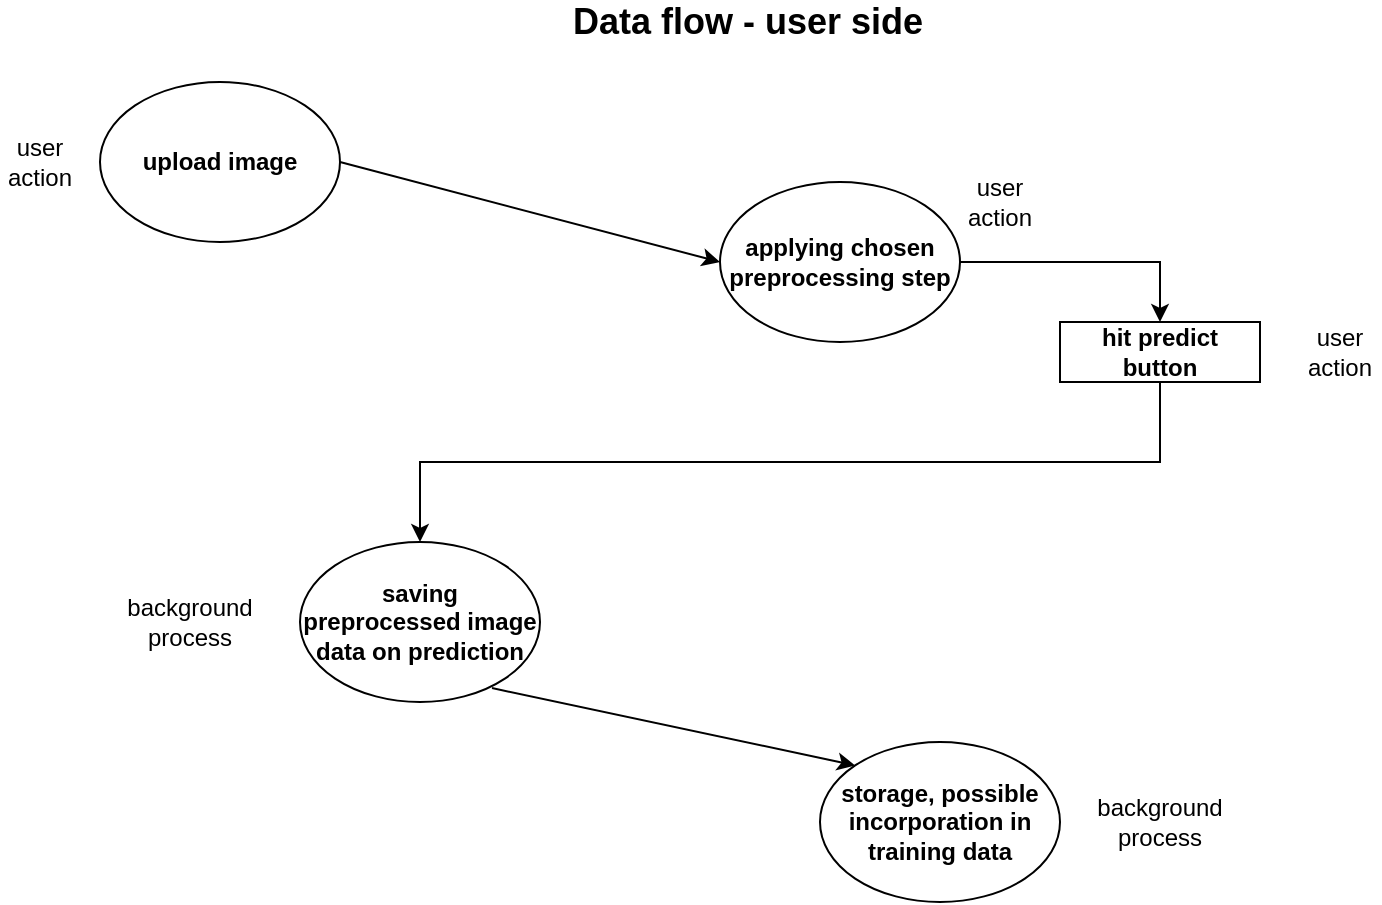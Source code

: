 <mxfile version="14.1.8" type="device"><diagram id="C5RBs43oDa-KdzZeNtuy" name="Page-1"><mxGraphModel dx="1422" dy="752" grid="1" gridSize="10" guides="1" tooltips="1" connect="1" arrows="1" fold="1" page="1" pageScale="1" pageWidth="827" pageHeight="1169" math="0" shadow="0"><root><mxCell id="WIyWlLk6GJQsqaUBKTNV-0"/><mxCell id="WIyWlLk6GJQsqaUBKTNV-1" parent="WIyWlLk6GJQsqaUBKTNV-0"/><mxCell id="lcVAEK05unCWcNC6a9Zd-0" value="&lt;div style=&quot;font-size: 18px&quot;&gt;&lt;b&gt;Data flow - user side&lt;/b&gt;&lt;/div&gt;" style="text;html=1;strokeColor=none;fillColor=none;align=center;verticalAlign=middle;whiteSpace=wrap;rounded=0;" vertex="1" parent="WIyWlLk6GJQsqaUBKTNV-1"><mxGeometry x="304" y="40" width="220" height="20" as="geometry"/></mxCell><mxCell id="lcVAEK05unCWcNC6a9Zd-1" value="&lt;div&gt;&lt;b&gt;upload image&lt;/b&gt;&lt;/div&gt;" style="ellipse;whiteSpace=wrap;html=1;" vertex="1" parent="WIyWlLk6GJQsqaUBKTNV-1"><mxGeometry x="90" y="80" width="120" height="80" as="geometry"/></mxCell><mxCell id="lcVAEK05unCWcNC6a9Zd-30" style="edgeStyle=orthogonalEdgeStyle;rounded=0;orthogonalLoop=1;jettySize=auto;html=1;exitX=1;exitY=0.5;exitDx=0;exitDy=0;entryX=0.5;entryY=0;entryDx=0;entryDy=0;" edge="1" parent="WIyWlLk6GJQsqaUBKTNV-1" source="lcVAEK05unCWcNC6a9Zd-2" target="lcVAEK05unCWcNC6a9Zd-6"><mxGeometry relative="1" as="geometry"/></mxCell><mxCell id="lcVAEK05unCWcNC6a9Zd-2" value="&lt;div&gt;&lt;b&gt;applying chosen preprocessing step&lt;/b&gt;&lt;/div&gt;" style="ellipse;whiteSpace=wrap;html=1;" vertex="1" parent="WIyWlLk6GJQsqaUBKTNV-1"><mxGeometry x="400" y="130" width="120" height="80" as="geometry"/></mxCell><mxCell id="lcVAEK05unCWcNC6a9Zd-3" value="&lt;div&gt;&lt;b&gt;saving &lt;br&gt;&lt;/b&gt;&lt;/div&gt;&lt;div&gt;&lt;b&gt;preprocessed image data on prediction&lt;/b&gt;&lt;/div&gt;" style="ellipse;whiteSpace=wrap;html=1;" vertex="1" parent="WIyWlLk6GJQsqaUBKTNV-1"><mxGeometry x="190" y="310" width="120" height="80" as="geometry"/></mxCell><mxCell id="lcVAEK05unCWcNC6a9Zd-4" value="&lt;b&gt;storage, possible incorporation in training data&lt;/b&gt;" style="ellipse;whiteSpace=wrap;html=1;" vertex="1" parent="WIyWlLk6GJQsqaUBKTNV-1"><mxGeometry x="450" y="410" width="120" height="80" as="geometry"/></mxCell><mxCell id="lcVAEK05unCWcNC6a9Zd-23" style="edgeStyle=orthogonalEdgeStyle;rounded=0;orthogonalLoop=1;jettySize=auto;html=1;exitX=0.5;exitY=1;exitDx=0;exitDy=0;" edge="1" parent="WIyWlLk6GJQsqaUBKTNV-1" source="lcVAEK05unCWcNC6a9Zd-6" target="lcVAEK05unCWcNC6a9Zd-3"><mxGeometry relative="1" as="geometry"/></mxCell><mxCell id="lcVAEK05unCWcNC6a9Zd-6" value="&lt;b&gt;hit predict button&lt;/b&gt;" style="rounded=0;whiteSpace=wrap;html=1;" vertex="1" parent="WIyWlLk6GJQsqaUBKTNV-1"><mxGeometry x="570" y="200" width="100" height="30" as="geometry"/></mxCell><mxCell id="lcVAEK05unCWcNC6a9Zd-10" value="&lt;div&gt;user action&lt;/div&gt;" style="text;html=1;strokeColor=none;fillColor=none;align=center;verticalAlign=middle;whiteSpace=wrap;rounded=0;" vertex="1" parent="WIyWlLk6GJQsqaUBKTNV-1"><mxGeometry x="40" y="110" width="40" height="20" as="geometry"/></mxCell><mxCell id="lcVAEK05unCWcNC6a9Zd-11" value="&lt;div&gt;user action&lt;/div&gt;" style="text;html=1;strokeColor=none;fillColor=none;align=center;verticalAlign=middle;whiteSpace=wrap;rounded=0;" vertex="1" parent="WIyWlLk6GJQsqaUBKTNV-1"><mxGeometry x="520" y="130" width="40" height="20" as="geometry"/></mxCell><mxCell id="lcVAEK05unCWcNC6a9Zd-20" value="" style="endArrow=classic;html=1;exitX=1;exitY=0.5;exitDx=0;exitDy=0;entryX=0;entryY=0.5;entryDx=0;entryDy=0;" edge="1" parent="WIyWlLk6GJQsqaUBKTNV-1" source="lcVAEK05unCWcNC6a9Zd-1" target="lcVAEK05unCWcNC6a9Zd-2"><mxGeometry width="50" height="50" relative="1" as="geometry"><mxPoint x="390" y="380" as="sourcePoint"/><mxPoint x="440" y="330" as="targetPoint"/></mxGeometry></mxCell><mxCell id="lcVAEK05unCWcNC6a9Zd-24" value="" style="endArrow=classic;html=1;exitX=0.8;exitY=0.913;exitDx=0;exitDy=0;exitPerimeter=0;entryX=0;entryY=0;entryDx=0;entryDy=0;" edge="1" parent="WIyWlLk6GJQsqaUBKTNV-1" source="lcVAEK05unCWcNC6a9Zd-3" target="lcVAEK05unCWcNC6a9Zd-4"><mxGeometry width="50" height="50" relative="1" as="geometry"><mxPoint x="390" y="380" as="sourcePoint"/><mxPoint x="440" y="330" as="targetPoint"/></mxGeometry></mxCell><mxCell id="lcVAEK05unCWcNC6a9Zd-26" value="&lt;div&gt;user action&lt;/div&gt;" style="text;html=1;strokeColor=none;fillColor=none;align=center;verticalAlign=middle;whiteSpace=wrap;rounded=0;" vertex="1" parent="WIyWlLk6GJQsqaUBKTNV-1"><mxGeometry x="690" y="205" width="40" height="20" as="geometry"/></mxCell><mxCell id="lcVAEK05unCWcNC6a9Zd-27" value="&lt;div&gt;background process&lt;/div&gt;" style="text;html=1;strokeColor=none;fillColor=none;align=center;verticalAlign=middle;whiteSpace=wrap;rounded=0;" vertex="1" parent="WIyWlLk6GJQsqaUBKTNV-1"><mxGeometry x="100" y="340" width="70" height="20" as="geometry"/></mxCell><mxCell id="lcVAEK05unCWcNC6a9Zd-28" value="&lt;div&gt;background process&lt;/div&gt;" style="text;html=1;strokeColor=none;fillColor=none;align=center;verticalAlign=middle;whiteSpace=wrap;rounded=0;" vertex="1" parent="WIyWlLk6GJQsqaUBKTNV-1"><mxGeometry x="585" y="440" width="70" height="20" as="geometry"/></mxCell></root></mxGraphModel></diagram></mxfile>
